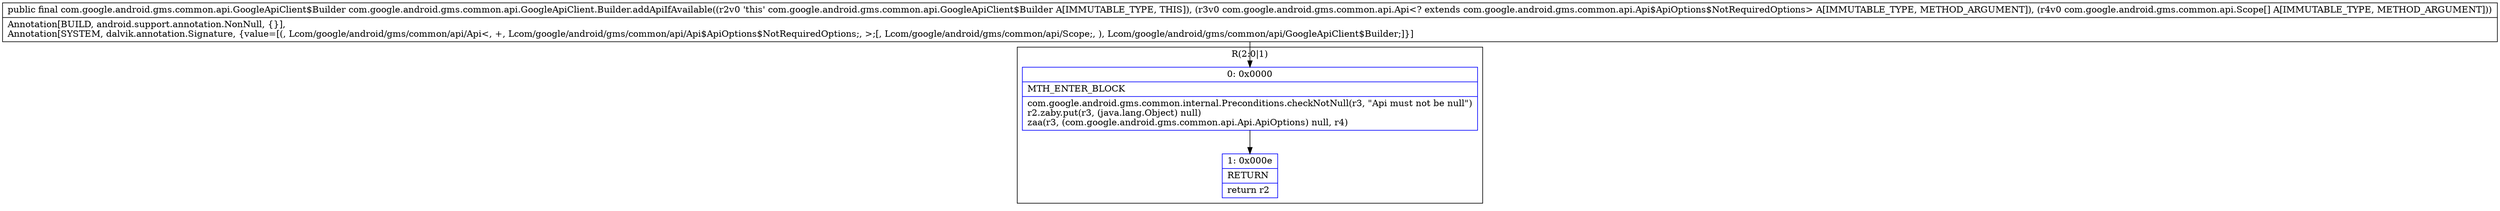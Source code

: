 digraph "CFG forcom.google.android.gms.common.api.GoogleApiClient.Builder.addApiIfAvailable(Lcom\/google\/android\/gms\/common\/api\/Api;[Lcom\/google\/android\/gms\/common\/api\/Scope;)Lcom\/google\/android\/gms\/common\/api\/GoogleApiClient$Builder;" {
subgraph cluster_Region_1367025148 {
label = "R(2:0|1)";
node [shape=record,color=blue];
Node_0 [shape=record,label="{0\:\ 0x0000|MTH_ENTER_BLOCK\l|com.google.android.gms.common.internal.Preconditions.checkNotNull(r3, \"Api must not be null\")\lr2.zaby.put(r3, (java.lang.Object) null)\lzaa(r3, (com.google.android.gms.common.api.Api.ApiOptions) null, r4)\l}"];
Node_1 [shape=record,label="{1\:\ 0x000e|RETURN\l|return r2\l}"];
}
MethodNode[shape=record,label="{public final com.google.android.gms.common.api.GoogleApiClient$Builder com.google.android.gms.common.api.GoogleApiClient.Builder.addApiIfAvailable((r2v0 'this' com.google.android.gms.common.api.GoogleApiClient$Builder A[IMMUTABLE_TYPE, THIS]), (r3v0 com.google.android.gms.common.api.Api\<? extends com.google.android.gms.common.api.Api$ApiOptions$NotRequiredOptions\> A[IMMUTABLE_TYPE, METHOD_ARGUMENT]), (r4v0 com.google.android.gms.common.api.Scope[] A[IMMUTABLE_TYPE, METHOD_ARGUMENT]))  | Annotation[BUILD, android.support.annotation.NonNull, \{\}], \lAnnotation[SYSTEM, dalvik.annotation.Signature, \{value=[(, Lcom\/google\/android\/gms\/common\/api\/Api\<, +, Lcom\/google\/android\/gms\/common\/api\/Api$ApiOptions$NotRequiredOptions;, \>;[, Lcom\/google\/android\/gms\/common\/api\/Scope;, ), Lcom\/google\/android\/gms\/common\/api\/GoogleApiClient$Builder;]\}]\l}"];
MethodNode -> Node_0;
Node_0 -> Node_1;
}

